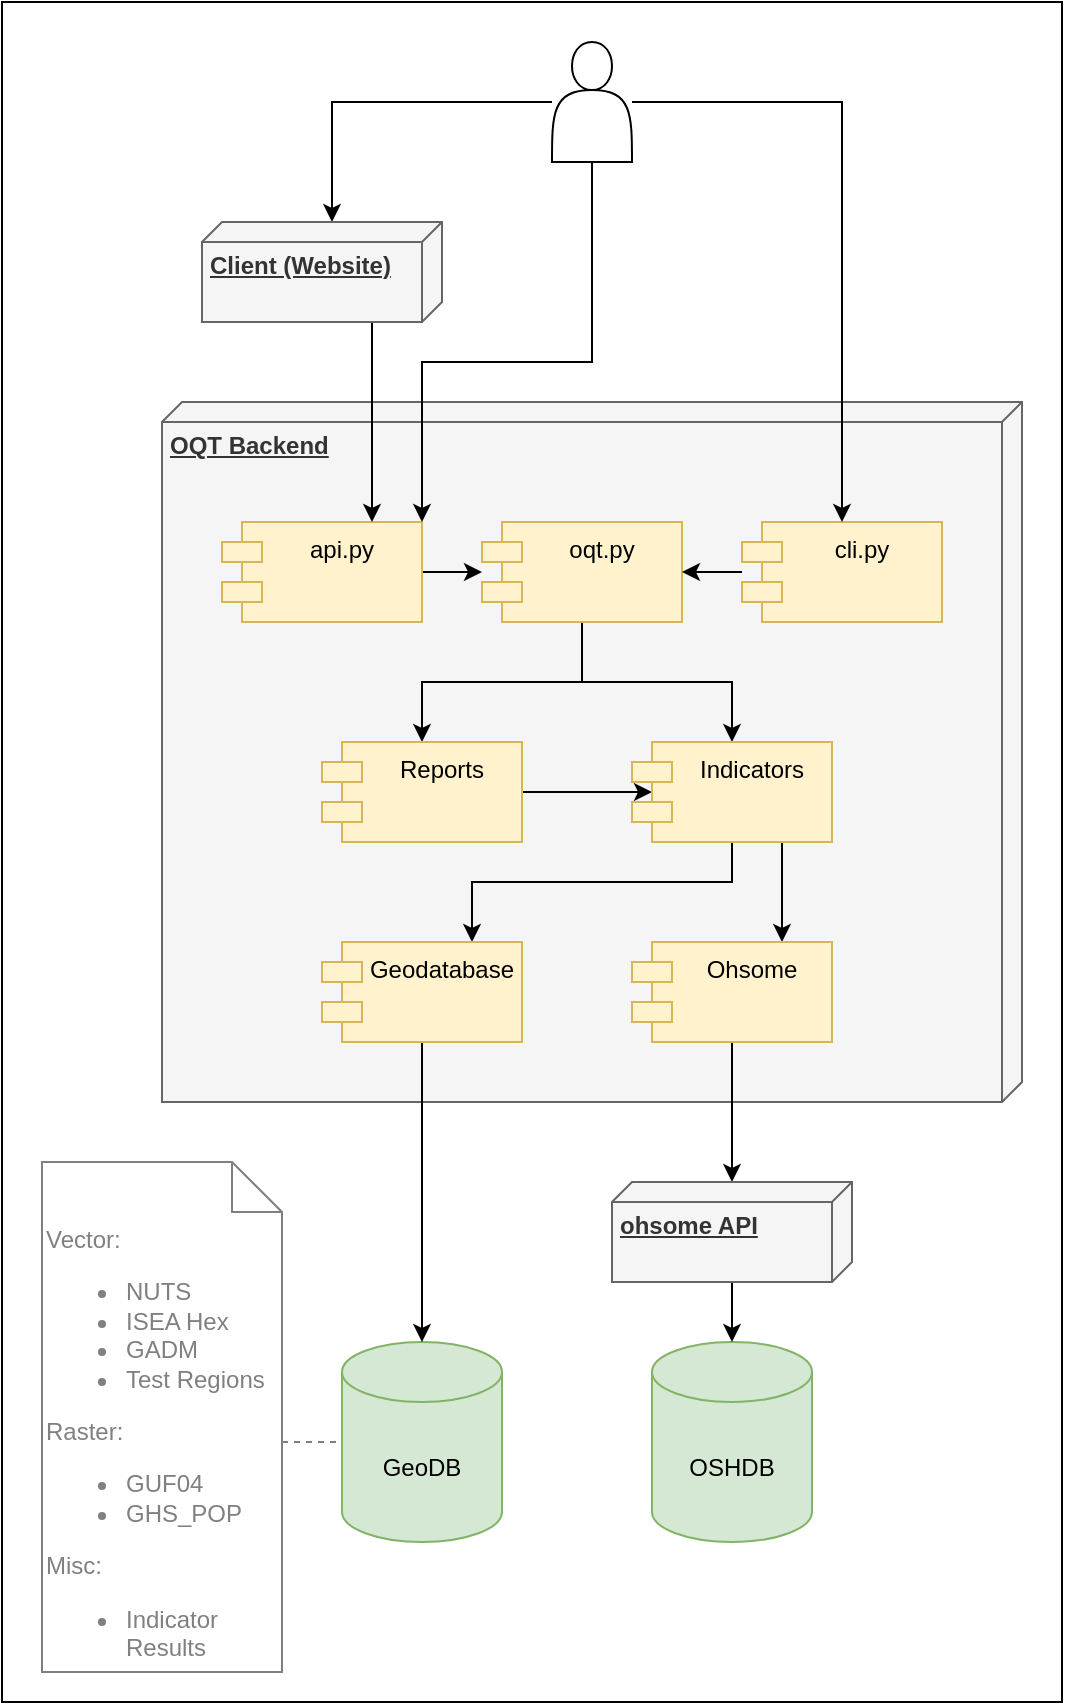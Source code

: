 <mxfile version="14.2.9" type="device"><diagram name="Page-1" id="5f0bae14-7c28-e335-631c-24af17079c00"><mxGraphModel dx="1422" dy="925" grid="1" gridSize="10" guides="1" tooltips="1" connect="1" arrows="1" fold="1" page="1" pageScale="1" pageWidth="1100" pageHeight="850" background="#ffffff" math="0" shadow="0"><root><mxCell id="0"/><mxCell id="1" parent="0"/><mxCell id="4s3MLeaGx7boMtahEdhS-5" value="" style="rounded=0;whiteSpace=wrap;html=1;" vertex="1" parent="1"><mxGeometry width="530" height="850" as="geometry"/></mxCell><mxCell id="kQsZgYeemFJZX39HKId4-16" value="&lt;b&gt;OQT Backend&lt;/b&gt;" style="verticalAlign=top;align=left;spacingTop=8;spacingLeft=2;spacingRight=12;shape=cube;size=10;direction=south;fontStyle=4;html=1;fillColor=#f5f5f5;strokeColor=#666666;fontColor=#333333;" parent="1" vertex="1"><mxGeometry x="80" y="200" width="430" height="350" as="geometry"/></mxCell><mxCell id="kQsZgYeemFJZX39HKId4-8" style="edgeStyle=orthogonalEdgeStyle;rounded=0;orthogonalLoop=1;jettySize=auto;html=1;" parent="1" source="kQsZgYeemFJZX39HKId4-5" target="kQsZgYeemFJZX39HKId4-6" edge="1"><mxGeometry relative="1" as="geometry"/></mxCell><mxCell id="kQsZgYeemFJZX39HKId4-5" value="api.py" style="shape=module;align=left;spacingLeft=20;align=center;verticalAlign=top;fillColor=#fff2cc;strokeColor=#d6b656;" parent="1" vertex="1"><mxGeometry x="110" y="260" width="100" height="50" as="geometry"/></mxCell><mxCell id="kQsZgYeemFJZX39HKId4-32" style="edgeStyle=orthogonalEdgeStyle;rounded=0;orthogonalLoop=1;jettySize=auto;html=1;exitX=0.5;exitY=1;exitDx=0;exitDy=0;entryX=0.5;entryY=0;entryDx=0;entryDy=0;" parent="1" source="kQsZgYeemFJZX39HKId4-6" target="kQsZgYeemFJZX39HKId4-11" edge="1"><mxGeometry relative="1" as="geometry"/></mxCell><mxCell id="kQsZgYeemFJZX39HKId4-33" style="edgeStyle=orthogonalEdgeStyle;rounded=0;orthogonalLoop=1;jettySize=auto;html=1;exitX=0.5;exitY=1;exitDx=0;exitDy=0;" parent="1" source="kQsZgYeemFJZX39HKId4-6" target="kQsZgYeemFJZX39HKId4-13" edge="1"><mxGeometry relative="1" as="geometry"><mxPoint x="310" y="350" as="targetPoint"/></mxGeometry></mxCell><mxCell id="kQsZgYeemFJZX39HKId4-6" value="oqt.py" style="shape=module;align=left;spacingLeft=20;align=center;verticalAlign=top;fillColor=#fff2cc;strokeColor=#d6b656;" parent="1" vertex="1"><mxGeometry x="240" y="260" width="100" height="50" as="geometry"/></mxCell><mxCell id="kQsZgYeemFJZX39HKId4-10" style="edgeStyle=orthogonalEdgeStyle;rounded=0;orthogonalLoop=1;jettySize=auto;html=1;entryX=1;entryY=0.5;entryDx=0;entryDy=0;" parent="1" source="kQsZgYeemFJZX39HKId4-7" target="kQsZgYeemFJZX39HKId4-6" edge="1"><mxGeometry relative="1" as="geometry"/></mxCell><mxCell id="kQsZgYeemFJZX39HKId4-7" value="cli.py" style="shape=module;align=left;spacingLeft=20;align=center;verticalAlign=top;fillColor=#fff2cc;strokeColor=#d6b656;" parent="1" vertex="1"><mxGeometry x="370" y="260" width="100" height="50" as="geometry"/></mxCell><mxCell id="kQsZgYeemFJZX39HKId4-29" style="edgeStyle=orthogonalEdgeStyle;rounded=0;orthogonalLoop=1;jettySize=auto;html=1;entryX=0.1;entryY=0.5;entryDx=0;entryDy=0;entryPerimeter=0;" parent="1" source="kQsZgYeemFJZX39HKId4-11" target="kQsZgYeemFJZX39HKId4-13" edge="1"><mxGeometry relative="1" as="geometry"/></mxCell><mxCell id="kQsZgYeemFJZX39HKId4-11" value="Reports" style="shape=module;align=left;spacingLeft=20;align=center;verticalAlign=top;fillColor=#fff2cc;strokeColor=#d6b656;" parent="1" vertex="1"><mxGeometry x="160" y="370" width="100" height="50" as="geometry"/></mxCell><mxCell id="kQsZgYeemFJZX39HKId4-27" value="" style="edgeStyle=orthogonalEdgeStyle;rounded=0;orthogonalLoop=1;jettySize=auto;html=1;entryX=0.75;entryY=0;entryDx=0;entryDy=0;exitX=0.75;exitY=1;exitDx=0;exitDy=0;" parent="1" source="kQsZgYeemFJZX39HKId4-13" target="kQsZgYeemFJZX39HKId4-43" edge="1"><mxGeometry relative="1" as="geometry"><mxPoint x="365" y="480" as="targetPoint"/><Array as="points"><mxPoint x="390" y="460"/><mxPoint x="390" y="460"/></Array></mxGeometry></mxCell><mxCell id="kQsZgYeemFJZX39HKId4-38" style="edgeStyle=orthogonalEdgeStyle;rounded=0;orthogonalLoop=1;jettySize=auto;html=1;exitX=0.5;exitY=1;exitDx=0;exitDy=0;entryX=0.75;entryY=0;entryDx=0;entryDy=0;" parent="1" source="kQsZgYeemFJZX39HKId4-13" target="kQsZgYeemFJZX39HKId4-44" edge="1"><mxGeometry relative="1" as="geometry"><mxPoint x="216.8" y="574.35" as="targetPoint"/><Array as="points"><mxPoint x="365" y="440"/><mxPoint x="235" y="440"/></Array></mxGeometry></mxCell><mxCell id="kQsZgYeemFJZX39HKId4-13" value="Indicators" style="shape=module;align=left;spacingLeft=20;align=center;verticalAlign=top;fillColor=#fff2cc;strokeColor=#d6b656;" parent="1" vertex="1"><mxGeometry x="315" y="370" width="100" height="50" as="geometry"/></mxCell><mxCell id="kQsZgYeemFJZX39HKId4-21" style="edgeStyle=orthogonalEdgeStyle;rounded=0;orthogonalLoop=1;jettySize=auto;html=1;entryX=0;entryY=0;entryDx=0;entryDy=55;entryPerimeter=0;" parent="1" source="kQsZgYeemFJZX39HKId4-18" target="kQsZgYeemFJZX39HKId4-19" edge="1"><mxGeometry relative="1" as="geometry"/></mxCell><mxCell id="kQsZgYeemFJZX39HKId4-22" style="edgeStyle=orthogonalEdgeStyle;rounded=0;orthogonalLoop=1;jettySize=auto;html=1;" parent="1" source="kQsZgYeemFJZX39HKId4-18" target="kQsZgYeemFJZX39HKId4-7" edge="1"><mxGeometry relative="1" as="geometry"/></mxCell><mxCell id="4s3MLeaGx7boMtahEdhS-4" style="edgeStyle=orthogonalEdgeStyle;rounded=0;orthogonalLoop=1;jettySize=auto;html=1;exitX=0.5;exitY=1;exitDx=0;exitDy=0;entryX=1;entryY=0;entryDx=0;entryDy=0;" edge="1" parent="1" source="kQsZgYeemFJZX39HKId4-18" target="kQsZgYeemFJZX39HKId4-5"><mxGeometry relative="1" as="geometry"><Array as="points"><mxPoint x="295" y="180"/><mxPoint x="210" y="180"/></Array></mxGeometry></mxCell><mxCell id="kQsZgYeemFJZX39HKId4-18" value="" style="shape=actor;whiteSpace=wrap;html=1;flipH=1;" parent="1" vertex="1"><mxGeometry x="275" y="20" width="40" height="60" as="geometry"/></mxCell><mxCell id="kQsZgYeemFJZX39HKId4-20" value="" style="rounded=0;orthogonalLoop=1;jettySize=auto;html=1;entryX=0.75;entryY=0;entryDx=0;entryDy=0;edgeStyle=elbowEdgeStyle;" parent="1" source="kQsZgYeemFJZX39HKId4-19" target="kQsZgYeemFJZX39HKId4-5" edge="1"><mxGeometry relative="1" as="geometry"/></mxCell><mxCell id="kQsZgYeemFJZX39HKId4-19" value="&lt;b&gt;Client (Website)&lt;/b&gt;" style="verticalAlign=top;align=left;spacingTop=8;spacingLeft=2;spacingRight=12;shape=cube;size=10;direction=south;fontStyle=4;html=1;fillColor=#f5f5f5;strokeColor=#666666;fontColor=#333333;" parent="1" vertex="1"><mxGeometry x="100" y="110" width="120" height="50" as="geometry"/></mxCell><mxCell id="kQsZgYeemFJZX39HKId4-24" value="OSHDB" style="shape=cylinder3;whiteSpace=wrap;html=1;boundedLbl=1;backgroundOutline=1;size=15;strokeColor=#82b366;fillColor=#d5e8d4;" parent="1" vertex="1"><mxGeometry x="325" y="670" width="80" height="100" as="geometry"/></mxCell><mxCell id="kQsZgYeemFJZX39HKId4-48" value="" style="edgeStyle=orthogonalEdgeStyle;rounded=0;orthogonalLoop=1;jettySize=auto;html=1;strokeColor=#000000;startArrow=classic;startFill=1;endArrow=none;endFill=0;" parent="1" source="kQsZgYeemFJZX39HKId4-40" target="kQsZgYeemFJZX39HKId4-43" edge="1"><mxGeometry relative="1" as="geometry"/></mxCell><mxCell id="kQsZgYeemFJZX39HKId4-54" value="" style="edgeStyle=orthogonalEdgeStyle;rounded=0;orthogonalLoop=1;jettySize=auto;html=1;startArrow=none;startFill=0;endArrow=classic;endFill=1;strokeColor=#000000;" parent="1" source="kQsZgYeemFJZX39HKId4-40" target="kQsZgYeemFJZX39HKId4-24" edge="1"><mxGeometry relative="1" as="geometry"/></mxCell><mxCell id="kQsZgYeemFJZX39HKId4-40" value="&lt;b&gt;ohsome API&lt;/b&gt;" style="verticalAlign=top;align=left;spacingTop=8;spacingLeft=2;spacingRight=12;shape=cube;size=10;direction=south;fontStyle=4;html=1;fillColor=#f5f5f5;strokeColor=#666666;fontColor=#333333;" parent="1" vertex="1"><mxGeometry x="305" y="590" width="120" height="50" as="geometry"/></mxCell><mxCell id="kQsZgYeemFJZX39HKId4-42" value="GeoDB" style="shape=cylinder3;whiteSpace=wrap;html=1;boundedLbl=1;backgroundOutline=1;size=15;strokeColor=#82b366;fillColor=#d5e8d4;" parent="1" vertex="1"><mxGeometry x="170" y="670" width="80" height="100" as="geometry"/></mxCell><mxCell id="kQsZgYeemFJZX39HKId4-43" value="Ohsome" style="shape=module;align=left;spacingLeft=20;align=center;verticalAlign=top;fillColor=#fff2cc;strokeColor=#d6b656;" parent="1" vertex="1"><mxGeometry x="315" y="470" width="100" height="50" as="geometry"/></mxCell><mxCell id="kQsZgYeemFJZX39HKId4-45" style="edgeStyle=orthogonalEdgeStyle;rounded=0;orthogonalLoop=1;jettySize=auto;html=1;exitX=0.5;exitY=1;exitDx=0;exitDy=0;entryX=0.5;entryY=0;entryDx=0;entryDy=0;entryPerimeter=0;" parent="1" source="kQsZgYeemFJZX39HKId4-44" target="kQsZgYeemFJZX39HKId4-42" edge="1"><mxGeometry relative="1" as="geometry"/></mxCell><mxCell id="kQsZgYeemFJZX39HKId4-44" value="Geodatabase" style="shape=module;align=left;spacingLeft=20;align=center;verticalAlign=top;fillColor=#fff2cc;strokeColor=#d6b656;" parent="1" vertex="1"><mxGeometry x="160" y="470" width="100" height="50" as="geometry"/></mxCell><mxCell id="OsGnBfawWTszJSSDMgro-4" style="edgeStyle=orthogonalEdgeStyle;rounded=0;orthogonalLoop=1;jettySize=auto;html=1;exitX=0;exitY=0;exitDx=120;exitDy=140;exitPerimeter=0;entryX=0;entryY=0.5;entryDx=0;entryDy=0;entryPerimeter=0;fontColor=#808080;endArrow=none;endFill=0;dashed=1;strokeColor=#808080;" parent="1" source="OsGnBfawWTszJSSDMgro-1" target="kQsZgYeemFJZX39HKId4-42" edge="1"><mxGeometry relative="1" as="geometry"/></mxCell><mxCell id="OsGnBfawWTszJSSDMgro-1" value="Vector:&lt;ul&gt;&lt;li&gt;NUTS&lt;/li&gt;&lt;li&gt;ISEA Hex&lt;/li&gt;&lt;li&gt;GADM&lt;/li&gt;&lt;li&gt;Test Regions&lt;/li&gt;&lt;/ul&gt;Raster:&lt;ul&gt;&lt;li&gt;GUF04&lt;/li&gt;&lt;li&gt;GHS_POP&lt;/li&gt;&lt;/ul&gt;&lt;div&gt;Misc:&lt;/div&gt;&lt;div&gt;&lt;ul&gt;&lt;li&gt;Indicator Results&lt;/li&gt;&lt;/ul&gt;&lt;/div&gt;" style="shape=note2;boundedLbl=1;whiteSpace=wrap;html=1;size=25;verticalAlign=top;align=left;strokeColor=#808080;fontColor=#808080;" parent="1" vertex="1"><mxGeometry x="20" y="580" width="120" height="255" as="geometry"/></mxCell></root></mxGraphModel></diagram></mxfile>